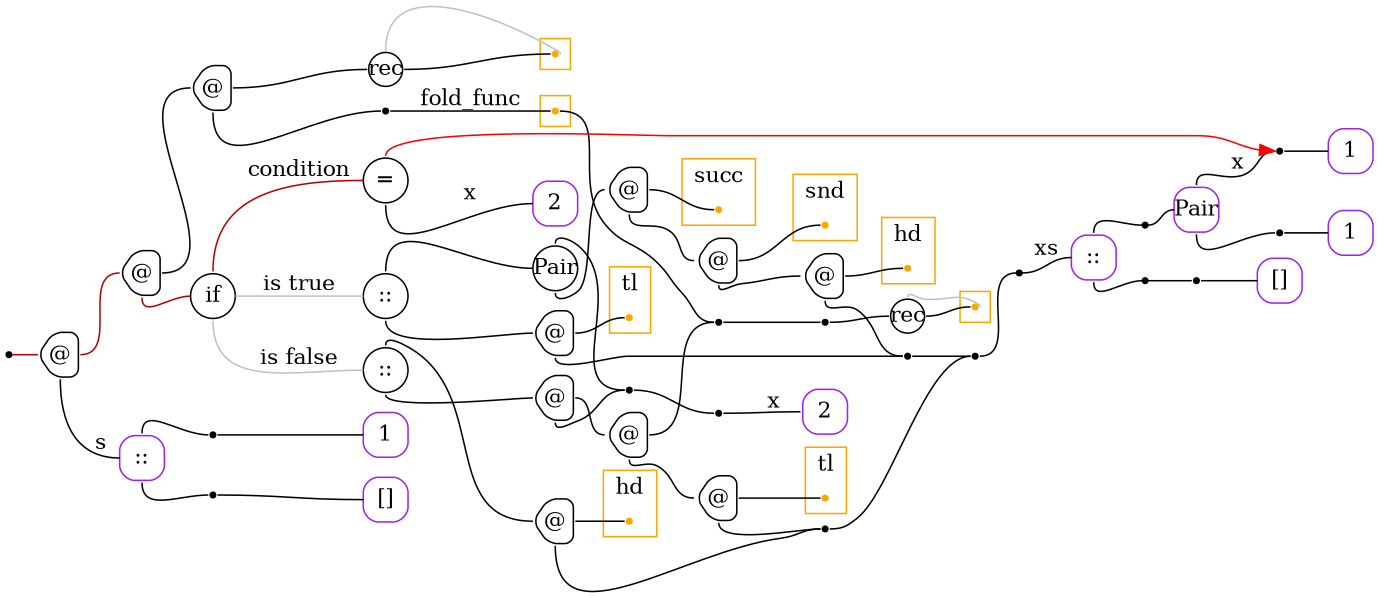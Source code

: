 digraph G {
  rankdir=LR;
  edge[arrowhead=none,arrowtail=none];
  node[fixedsize=true,shape=circle]
  size="9.201041666666667,5.219270833333334";
  labeldistance=0;
  nodesep=.175;
  ranksep=.175;

 nd1[shape=point];
   nd15[label="1",tooltip="nd15-ConstGraph",style=rounded,orientation=90,shape=square,width=.4,height=.4,color="purple"];
   nd21[label="2",tooltip="nd21-ConstGraph",style=rounded,orientation=90,shape=square,width=.4,height=.4,color="purple"];
   nd27[label="1",tooltip="nd27-ConstGraph",style=rounded,orientation=90,shape=square,width=.4,height=.4,color="purple"];
   nd32[label="[]",tooltip="nd32-ConstEmptyGraph",style=rounded,orientation=90,shape=square,width=.4,height=.4,color="purple"];
 subgraph cluster_nd174 {
   graph[style=fill,color="orange"];
   ndcluster_nd174[tooltip="nd174",orientation=90,shape=point,color="orange"];
 };
 nd379[label="rec",tooltip="nd379-RecurGraph",style=rounded,width=.3,height=.3,color="#000000"];
   subgraph cluster_nd383 {
     graph[style=fill,color="orange"];
     ndcluster_nd383[tooltip="nd383",orientation=90,shape=point,color="orange"];
   };
 nd673[label=" ",tooltip="nd673-ContractGraph",style=rounded,orientation=90,shape=point];
   nd592[label="1",tooltip="nd592-ConstGraph",style=rounded,orientation=90,shape=square,width=.4,height=.4,color="purple"];
   nd596[label="[]",tooltip="nd596-ConstEmptyGraph",style=rounded,orientation=90,shape=square,width=.4,height=.4,color="purple"];
   nd686[label="Pair",tooltip="nd686-ConstPairGraph",style=rounded,orientation=90,shape=square,width=.4,height=.4,color="purple"];
   nd692[label="::",tooltip="nd692-ConstListGraph",style=rounded,orientation=90,shape=square,width=.4,height=.4,color="purple"];
 nd696[label="rec",tooltip="nd696-RecurGraph",style=rounded,width=.3,height=.3,color="#000000"];
   subgraph cluster_nd700 {
     graph[style=fill,color="orange"];
     ndcluster_nd700[tooltip="nd700",orientation=90,shape=point,color="orange"];
   };
 nd506[label="@",tooltip="nd506-AppGraph",style=rounded,orientation=90,shape=house,width=.4,height=.4,color="#000000"];
 nd507[label="@",tooltip="nd507-AppGraph",style=rounded,orientation=90,shape=house,width=.4,height=.4,color="#000000"];
 nd508[label="@",tooltip="nd508-AppGraph",style=rounded,orientation=90,shape=house,width=.4,height=.4,color="#000000"];
 nd522[label=" ",tooltip="nd522-ContractGraph",style=rounded,orientation=90,shape=point];
   nd777[label="::",tooltip="nd777-ConstListGraph",style=rounded,orientation=90,shape=square,width=.4,height=.4,color="purple"];
 nd780[label=" ",tooltip="nd780-ContractGraph",style=rounded,orientation=90,shape=point];
 nd781[label=" ",tooltip="nd781-ContractGraph",style=rounded,orientation=90,shape=point];
 nd885[label=" ",tooltip="nd885-ContractGraph",style=rounded,orientation=90,shape=point];
 nd809[label="if",tooltip="nd809-IfGraph",style=rounded,width=.4,height=.4,color="#000000"];
 nd810[label="=",tooltip="nd810-BinOpGraph",style=rounded,width=.4,height=.4,color="#000000"];
 nd825[label="::",tooltip="nd825-BinOpGraph",style=rounded,width=.4,height=.4,color="#000000"];
 nd826[label="Pair",tooltip="nd826-BinOpGraph",style=rounded,width=.4,height=.4,color="#000000"];
 nd827[label="@",tooltip="nd827-AppGraph",style=rounded,orientation=90,shape=house,width=.4,height=.4,color="#000000"];
 subgraph cluster_nd830 {
   graph[style=fill,color="orange",label="succ"];
   ndcluster_nd830[tooltip="nd830",orientation=90,shape=point,color="orange"];
 };
 nd834[label="@",tooltip="nd834-AppGraph",style=rounded,orientation=90,shape=house,width=.4,height=.4,color="#000000"];
 subgraph cluster_nd837 {
   graph[style=fill,color="orange",label="snd"];
   ndcluster_nd837[tooltip="nd837",orientation=90,shape=point,color="orange"];
 };
 nd841[label="@",tooltip="nd841-AppGraph",style=rounded,orientation=90,shape=house,width=.4,height=.4,color="#000000"];
 subgraph cluster_nd844 {
   graph[style=fill,color="orange",label="hd"];
   ndcluster_nd844[tooltip="nd844",orientation=90,shape=point,color="orange"];
 };
 nd848[label="@",tooltip="nd848-AppGraph",style=rounded,orientation=90,shape=house,width=.4,height=.4,color="#000000"];
 subgraph cluster_nd851 {
   graph[style=fill,color="orange",label="tl"];
   ndcluster_nd851[tooltip="nd851",orientation=90,shape=point,color="orange"];
 };
 nd855[label=" ",tooltip="nd855-ContractGraph",style=rounded,orientation=90,shape=point];
 nd856[label="::",tooltip="nd856-BinOpGraph",style=rounded,width=.4,height=.4,color="#000000"];
 nd857[label="@",tooltip="nd857-AppGraph",style=rounded,orientation=90,shape=house,width=.4,height=.4,color="#000000"];
 subgraph cluster_nd860 {
   graph[style=fill,color="orange",label="hd"];
   ndcluster_nd860[tooltip="nd860",orientation=90,shape=point,color="orange"];
 };
 nd864[label="@",tooltip="nd864-AppGraph",style=rounded,orientation=90,shape=house,width=.4,height=.4,color="#000000"];
 nd865[label="@",tooltip="nd865-AppGraph",style=rounded,orientation=90,shape=house,width=.4,height=.4,color="#000000"];
 nd867[label="@",tooltip="nd867-AppGraph",style=rounded,orientation=90,shape=house,width=.4,height=.4,color="#000000"];
 subgraph cluster_nd870 {
   graph[style=fill,color="orange",label="tl"];
   ndcluster_nd870[tooltip="nd870",orientation=90,shape=point,color="orange"];
 };
 nd875[label=" ",tooltip="nd875-ContractGraph",style=rounded,orientation=90,shape=point];
 nd876[label=" ",tooltip="nd876-ContractGraph",style=rounded,orientation=90,shape=point];
 nd877[label=" ",tooltip="nd877-ContractGraph",style=rounded,orientation=90,shape=point];
 nd878[label=" ",tooltip="nd878-ContractGraph",style=rounded,orientation=90,shape=point];
 nd879[label=" ",tooltip="nd879-ContractGraph",style=rounded,orientation=90,shape=point];
 nd893[label=" ",tooltip="nd893-ContractGraph",style=rounded,orientation=90,shape=point];
   nd902[label="2",tooltip="nd902-ConstGraph",style=rounded,orientation=90,shape=square,width=.4,height=.4,color="purple"];
 nd909[label=" ",tooltip="nd909-ContractGraph",style=rounded,orientation=90,shape=point];
 nd910[label=" ",tooltip="nd910-ContractGraph",style=rounded,orientation=90,shape=point];
 nd918[label=" ",tooltip="nd918-ContractGraph",style=rounded,orientation=90,shape=point];
 nd919[label=" ",tooltip="nd919-ContractGraph",style=rounded,orientation=90,shape=point];

  ndcluster_nd174->nd885[tailport=e,headport=w];
  nd673->nd379[tailport=e,headport=w,color=black,arrowhead=none,arrowtail=none];
  nd780->nd27[tailport=e,headport=w];
  nd781->nd32[tailport=e,headport=w];
  nd379->ndcluster_nd383[dir=back,headport=e,tailport=n,color=grey,arrowhead=none,arrowtail=none];
  nd379->ndcluster_nd383[tailport=e,headport=w];
  nd506->nd777[label="s",tailport=s,headport=w];
  nd508->nd696[tailport=e,headport=w,color=black,arrowhead=none,arrowtail=none];
  nd507->nd508[tailport=e,headport=w];
  nd508->nd522[tailport=s,headport=w];
  nd506->nd507[tailport=e,headport=w,color="#b70000",arrowhead=none,arrowtail=none];
  nd1->nd506[label="",tailport=e,headport=w,color="#b70000",arrowhead=none,arrowtail=none];
  nd522->ndcluster_nd174[label="fold_func",tailport=e,headport=w];
  nd686->nd919[tailport=s,headport=w];
  nd692->nd909[tailport=n,headport=w];
  nd692->nd910[tailport=s,headport=w];
  nd686->nd918[label="x",tailport=n,headport=w];
  nd885->nd673[tailport=e,headport=w];
  nd918->nd15[tailport=e,headport=w];
  nd919->nd592[tailport=e,headport=w];
  nd909->nd686[tailport=e,headport=w];
  nd893->nd596[tailport=e,headport=w];
  nd696->ndcluster_nd700[dir=back,headport=e,tailport=n,color=grey,arrowhead=none,arrowtail=none];
  nd696->ndcluster_nd700[tailport=e,headport=w];
  nd777->nd780[tailport=n,headport=w];
  nd777->nd781[tailport=s,headport=w];
  nd810->nd918[tailport=n,headport=w,color=red,arrowhead=normal];
  nd841->ndcluster_nd844[tailport=e,headport=w];
  nd834->ndcluster_nd837[tailport=e,headport=w];
  nd834->nd841[tailport=s,headport=w];
  nd827->ndcluster_nd830[tailport=e,headport=w];
  nd827->nd834[tailport=s,headport=w];
  nd826->nd827[tailport=s,headport=w];
  nd848->ndcluster_nd851[tailport=e,headport=w];
  nd825->nd826[tailport=n,headport=w];
  nd825->nd848[tailport=s,headport=w];
  nd848->nd855[tailport=s,headport=w];
  nd841->nd855[tailport=s,headport=w];
  nd857->ndcluster_nd860[tailport=e,headport=w];
  nd867->ndcluster_nd870[tailport=e,headport=w];
  nd865->nd885[tailport=e,headport=w];
  nd865->nd867[tailport=s,headport=w];
  nd864->nd865[tailport=e,headport=w];
  nd856->nd857[tailport=n,headport=w];
  nd856->nd864[tailport=s,headport=w];
  nd867->nd875[tailport=s,headport=w];
  nd857->nd875[tailport=s,headport=w];
  nd809->nd810[label="condition",tailport=n,headport=w,color="#b70000",arrowhead=none,arrowtail=none];
  nd809->nd825[label="is true",tailport=e,headport=w,color=grey,arrowhead=none,arrowtail=none];
  nd809->nd856[label="is false",tailport=s,headport=w,color=grey,arrowhead=none,arrowtail=none];
  nd864->nd876[tailport=s,headport=w];
  nd826->nd876[tailport=n,headport=w];
  nd875->nd877[tailport=e,headport=w];
  nd855->nd877[tailport=e,headport=w];
  nd810->nd902[label="x",tailport=s,headport=w];
  nd876->nd878[tailport=e,headport=w];
  nd877->nd879[tailport=e,headport=w];
  nd507->nd809[label="",tailport=s,headport=w,color="#b70000",arrowhead=none,arrowtail=none];
  nd878->nd21[label="x",tailport=e,headport=w];
  nd879->nd692[label="xs",tailport=e,headport=w];
  nd910->nd893[tailport=e,headport=w];
}